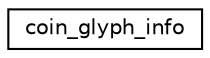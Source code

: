 digraph "Graphical Class Hierarchy"
{
 // LATEX_PDF_SIZE
  edge [fontname="Helvetica",fontsize="10",labelfontname="Helvetica",labelfontsize="10"];
  node [fontname="Helvetica",fontsize="10",shape=record];
  rankdir="LR";
  Node0 [label="coin_glyph_info",height=0.2,width=0.4,color="black", fillcolor="white", style="filled",URL="$classcoin__glyph__info.html",tooltip=" "];
}
